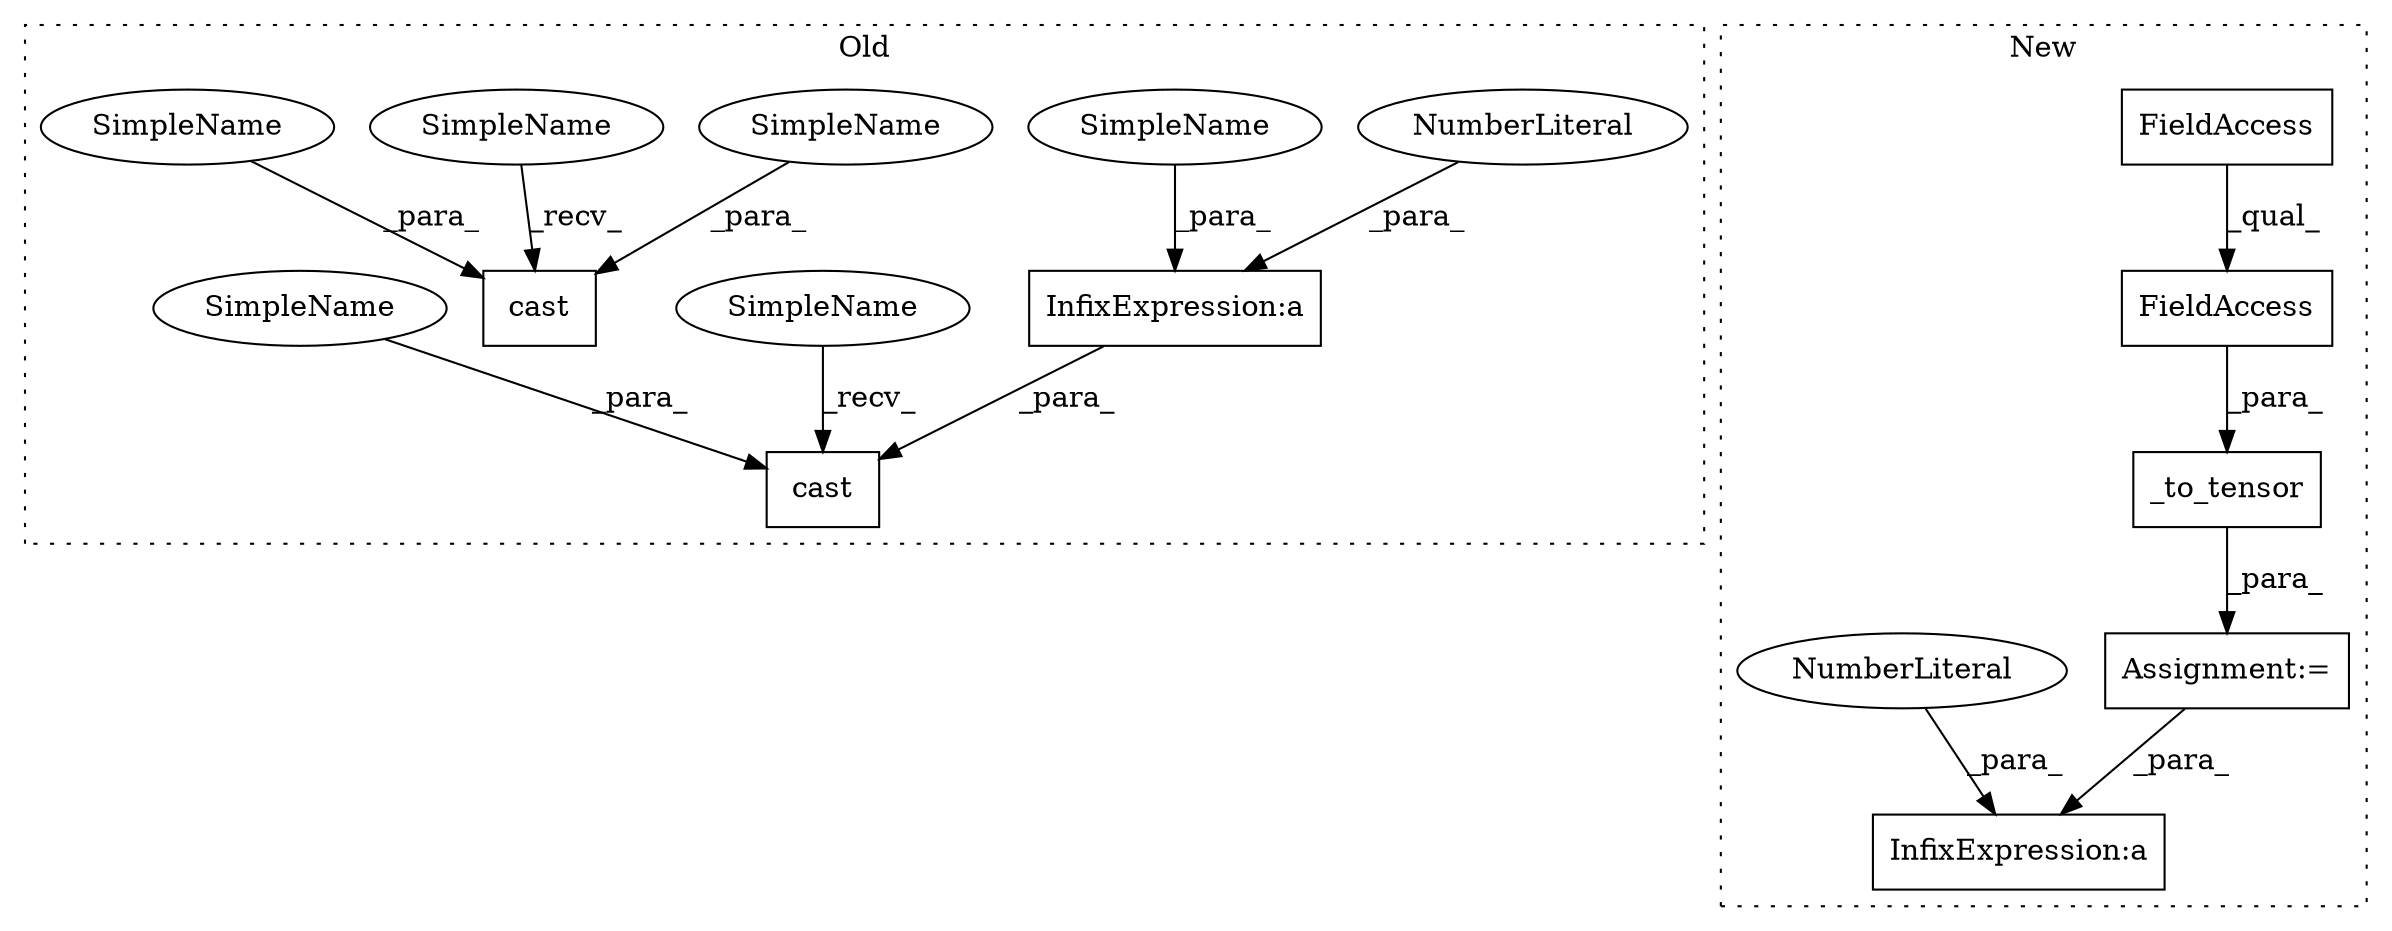 digraph G {
subgraph cluster0 {
1 [label="cast" a="32" s="24173,24194" l="5,1" shape="box"];
3 [label="cast" a="32" s="24207,24234" l="5,1" shape="box"];
7 [label="InfixExpression:a" a="27" s="24215" l="3" shape="box"];
9 [label="NumberLiteral" a="34" s="24212" l="3" shape="ellipse"];
11 [label="SimpleName" a="42" s="24218" l="8" shape="ellipse"];
12 [label="SimpleName" a="42" s="24178" l="8" shape="ellipse"];
13 [label="SimpleName" a="42" s="24196" l="10" shape="ellipse"];
14 [label="SimpleName" a="42" s="24162" l="10" shape="ellipse"];
15 [label="SimpleName" a="42" s="24187" l="7" shape="ellipse"];
16 [label="SimpleName" a="42" s="24227" l="7" shape="ellipse"];
label = "Old";
style="dotted";
}
subgraph cluster1 {
2 [label="_to_tensor" a="32" s="24795,24838" l="11,1" shape="box"];
4 [label="FieldAccess" a="22" s="24815" l="23" shape="box"];
5 [label="FieldAccess" a="22" s="24815" l="12" shape="box"];
6 [label="Assignment:=" a="7" s="24794" l="1" shape="box"];
8 [label="InfixExpression:a" a="27" s="24895" l="3" shape="box"];
10 [label="NumberLiteral" a="34" s="24894" l="1" shape="ellipse"];
label = "New";
style="dotted";
}
2 -> 6 [label="_para_"];
4 -> 2 [label="_para_"];
5 -> 4 [label="_qual_"];
6 -> 8 [label="_para_"];
7 -> 3 [label="_para_"];
9 -> 7 [label="_para_"];
10 -> 8 [label="_para_"];
11 -> 7 [label="_para_"];
12 -> 1 [label="_para_"];
13 -> 3 [label="_recv_"];
14 -> 1 [label="_recv_"];
15 -> 1 [label="_para_"];
16 -> 3 [label="_para_"];
}